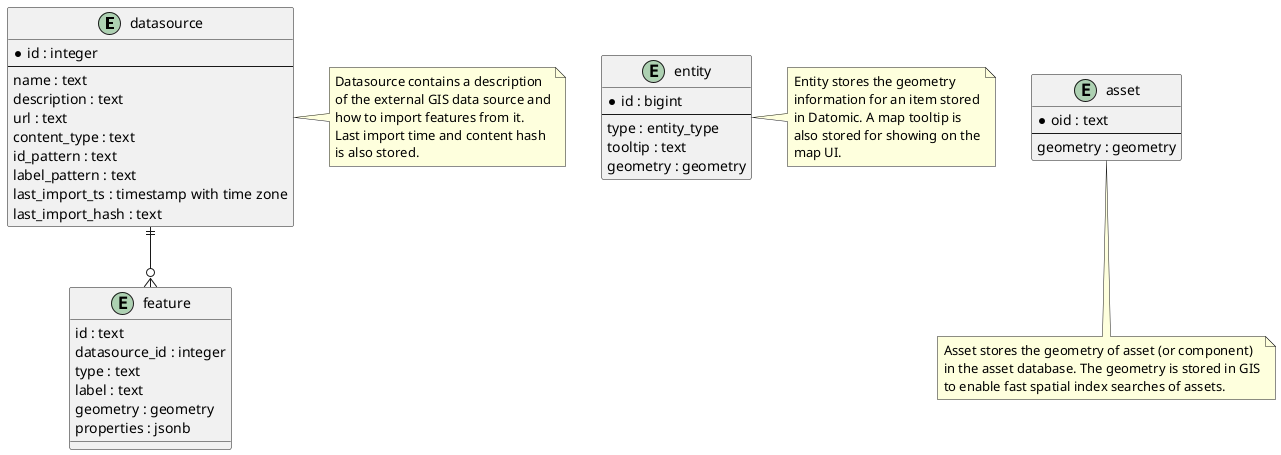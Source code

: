 @startuml
entity datasource {
 * id : integer
 --
 name : text
 description : text
 url : text
 content_type : text
 id_pattern : text
 label_pattern : text
 last_import_ts : timestamp with time zone
 last_import_hash : text
}

note right of datasource
        Datasource contains a description
        of the external GIS data source and
        how to import features from it.
        Last import time and content hash
        is also stored.
end note

entity feature {
    id : text
    datasource_id : integer
    type : text
    label : text
    geometry : geometry
    properties : jsonb
}

datasource ||--o{ feature

entity entity {
        * id : bigint
        --
        type : entity_type
        tooltip : text
        geometry : geometry
}

note right of entity
        Entity stores the geometry
        information for an item stored
        in Datomic. A map tooltip is
        also stored for showing on the
        map UI.
end note

entity asset {
  * oid : text
  --
  geometry : geometry
}

note bottom of asset
        Asset stores the geometry of asset (or component)
        in the asset database. The geometry is stored in GIS
        to enable fast spatial index searches of assets.
end note

@enduml
